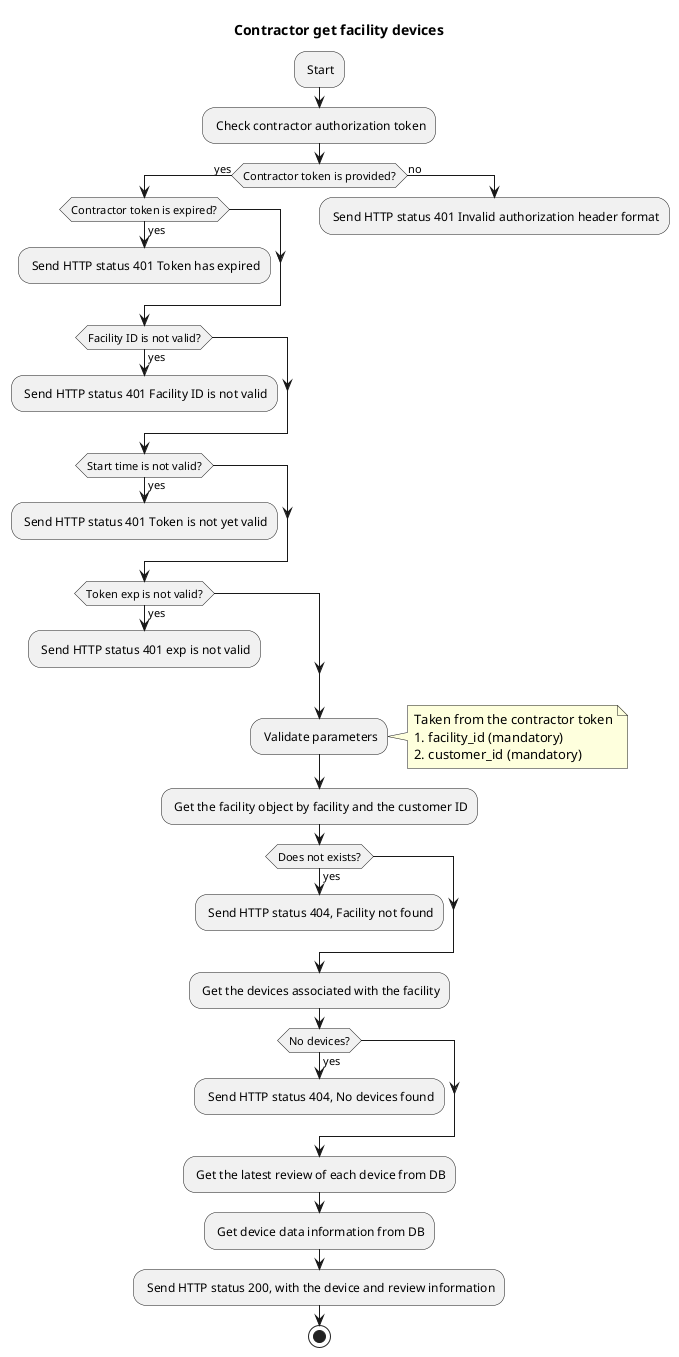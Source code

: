 @startuml Contractor get facility devices
title Contractor get facility devices

: Start;
: Check contractor authorization token;
if (Contractor token is provided?) then (yes)
    if (Contractor token is expired?) then (yes)
        : Send HTTP status 401 Token has expired;
        kill
    endif
    if (Facility ID is not valid?) then (yes)
        : Send HTTP status 401 Facility ID is not valid;
        kill
    endif
    if (Start time is not valid?) then (yes)
        : Send HTTP status 401 Token is not yet valid;
        kill
    endif
    if (Token exp is not valid?) then (yes)
        : Send HTTP status 401 exp is not valid;
        kill
    endif
else (no)
    : Send HTTP status 401 Invalid authorization header format;
    kill
endif
: Validate parameters;
note right
    Taken from the contractor token
    1. facility_id (mandatory) 
    2. customer_id (mandatory)
end note
: Get the facility object by facility and the customer ID;
if (Does not exists?) then (yes)
    : Send HTTP status 404, Facility not found;
    kill
endif
: Get the devices associated with the facility;
if (No devices?) then (yes)
    : Send HTTP status 404, No devices found;
    kill
endif
: Get the latest review of each device from DB;
: Get device data information from DB;
: Send HTTP status 200, with the device and review information;
stop
@enduml
